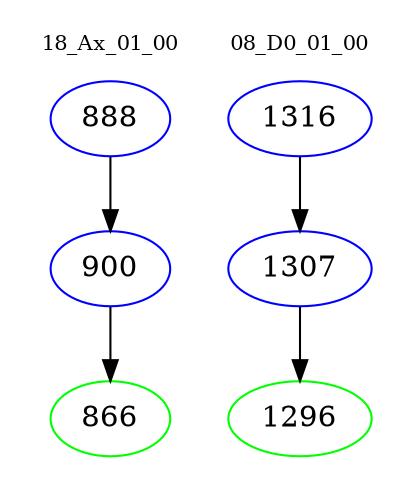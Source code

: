 digraph{
subgraph cluster_0 {
color = white
label = "18_Ax_01_00";
fontsize=10;
T0_888 [label="888", color="blue"]
T0_888 -> T0_900 [color="black"]
T0_900 [label="900", color="blue"]
T0_900 -> T0_866 [color="black"]
T0_866 [label="866", color="green"]
}
subgraph cluster_1 {
color = white
label = "08_D0_01_00";
fontsize=10;
T1_1316 [label="1316", color="blue"]
T1_1316 -> T1_1307 [color="black"]
T1_1307 [label="1307", color="blue"]
T1_1307 -> T1_1296 [color="black"]
T1_1296 [label="1296", color="green"]
}
}
